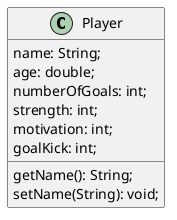 @startuml
'https://plantuml.com/sequence-diagram

class Player {
name: String;
age: double;
numberOfGoals: int;
strength: int;
motivation: int;
goalKick: int;
getName(): String;
setName(String): void;
}

@enduml